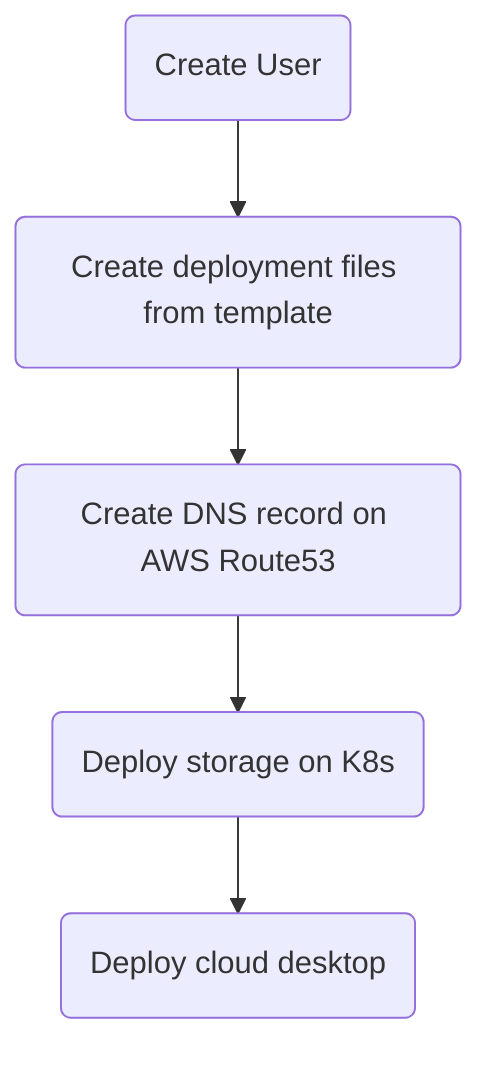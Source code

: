 graph TB
    create-user(Create User)
    create-template(Create deployment files from template)
    create-dns-record(Create DNS record on AWS Route53)
    deploy-storage(Deploy storage on K8s)
    deploy-desktop(Deploy cloud desktop)
    
    create-user --> create-template
    create-template --> create-dns-record
    create-dns-record --> deploy-storage
    deploy-storage --> deploy-desktop